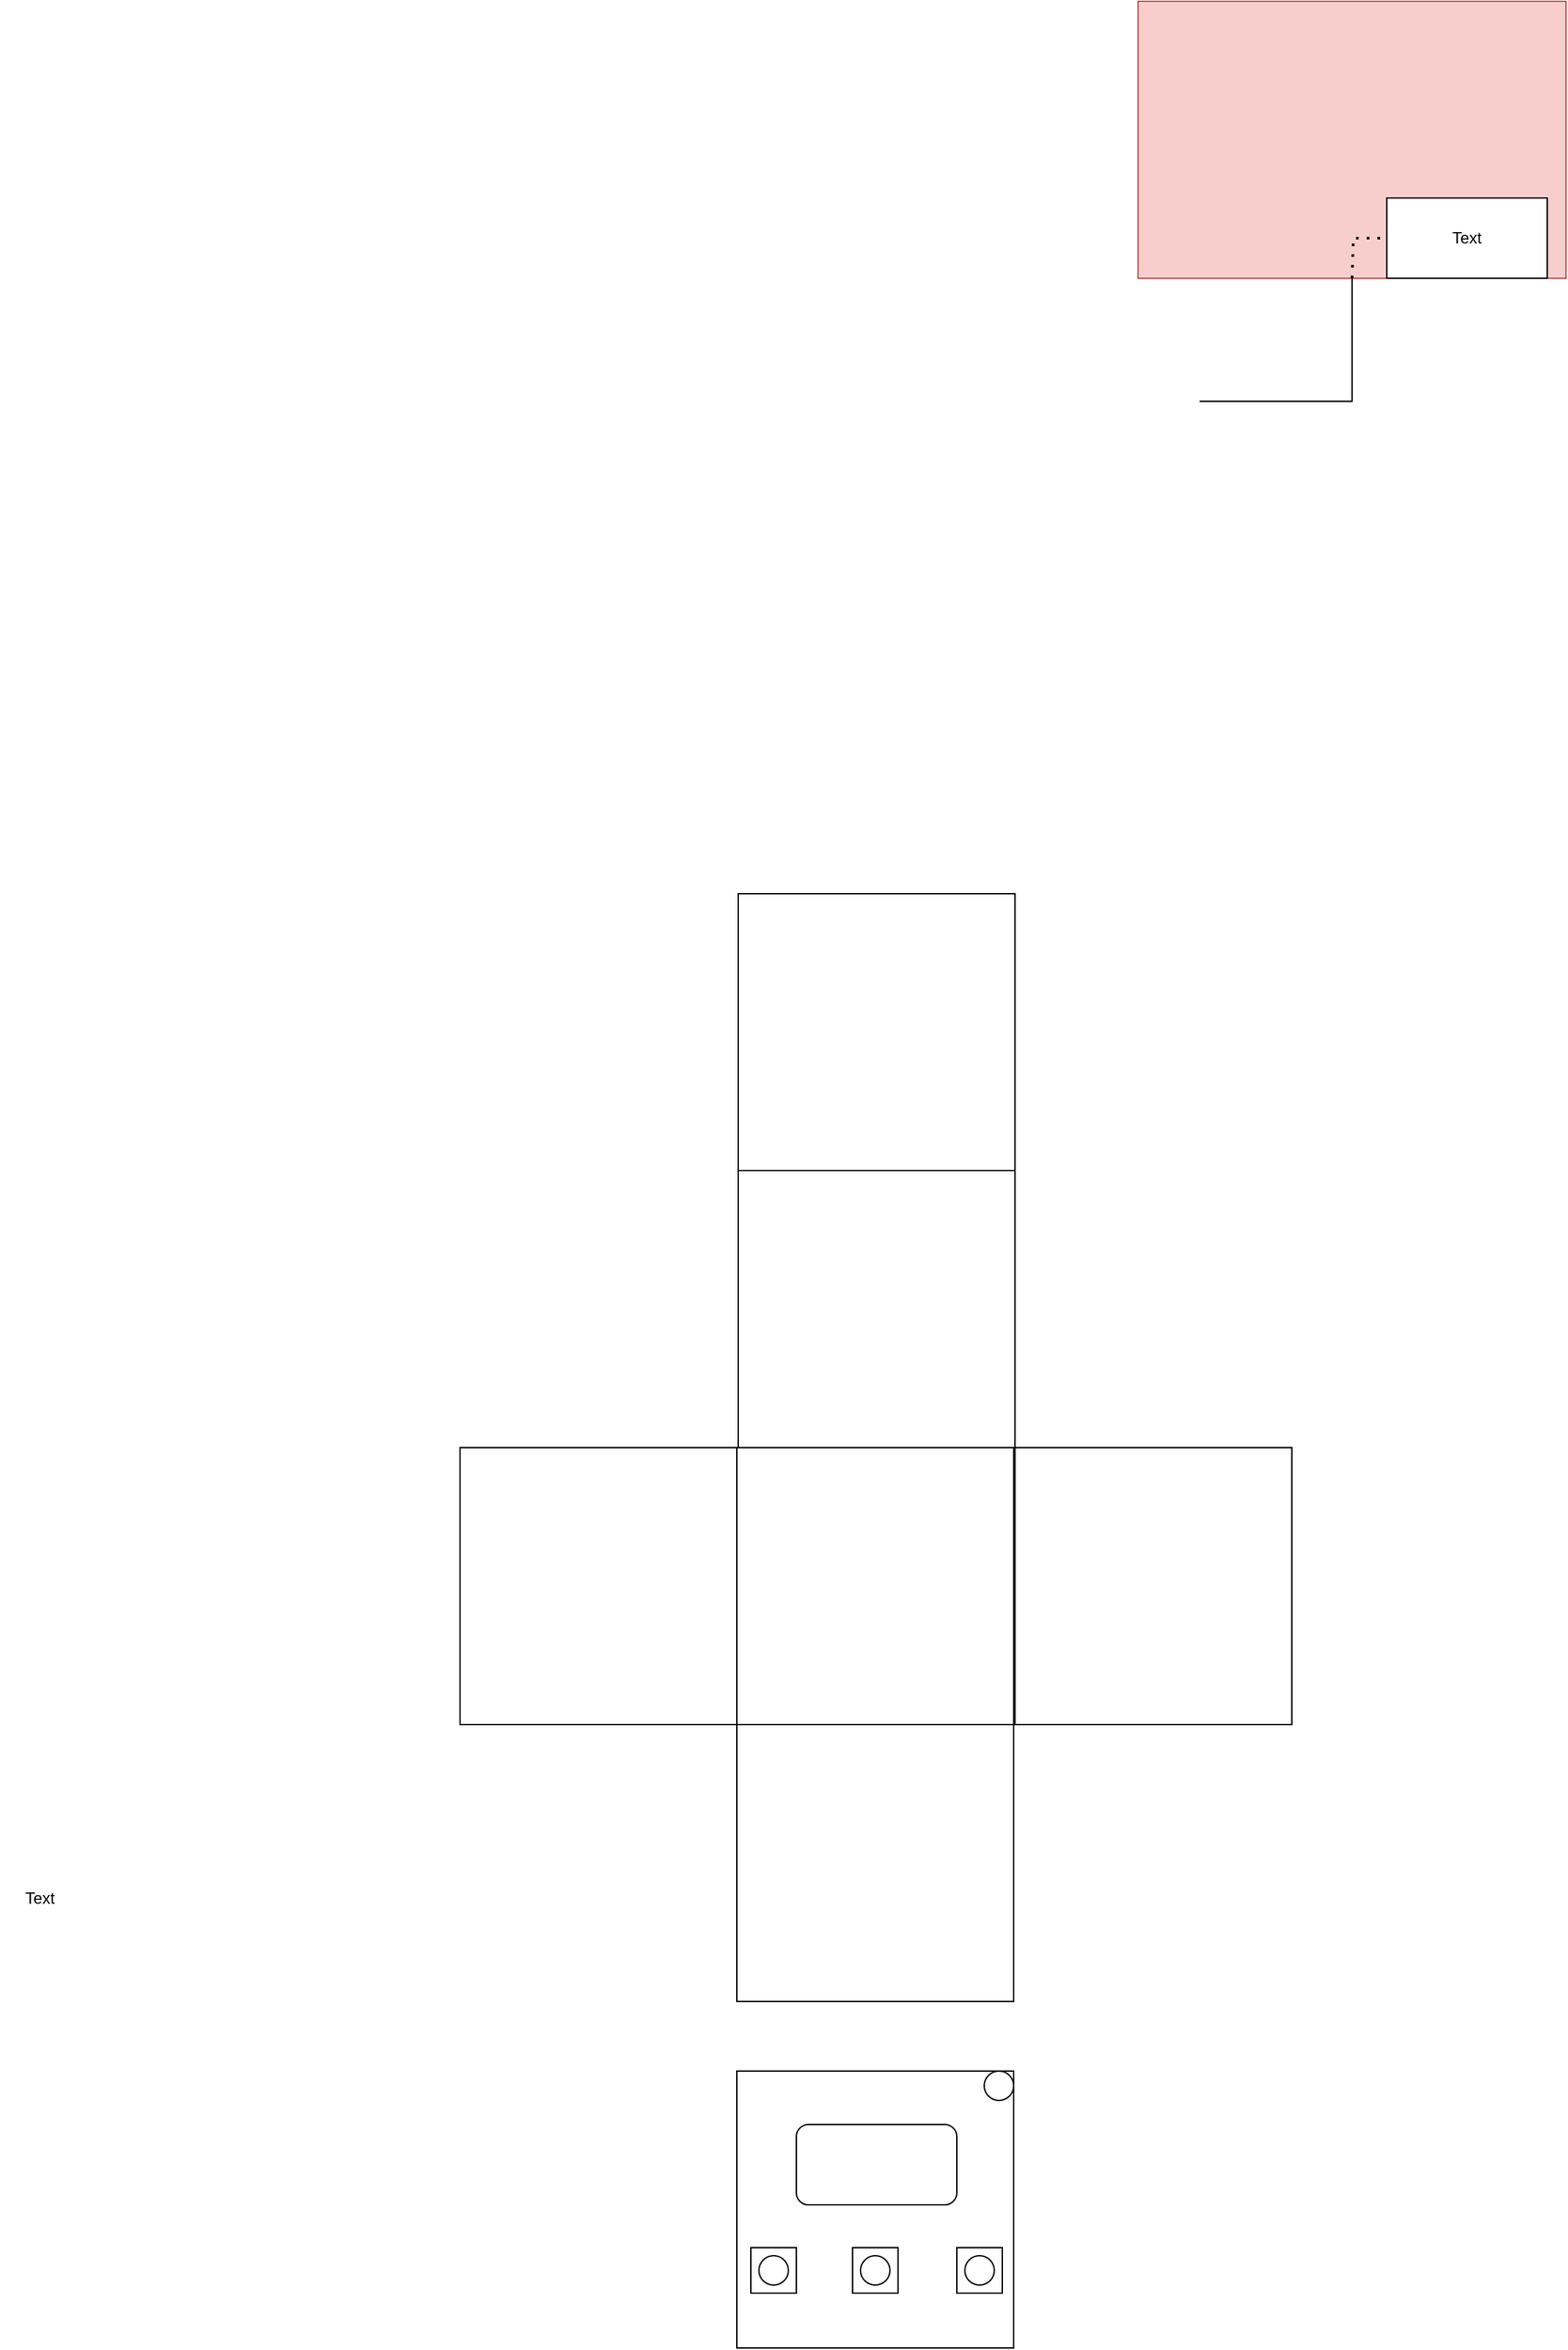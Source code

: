 <mxfile version="20.0.3" type="github">
  <diagram id="prtHgNgQTEPvFCAcTncT" name="Page-1">
    <mxGraphModel dx="3555" dy="1905" grid="1" gridSize="23" guides="1" tooltips="1" connect="1" arrows="1" fold="1" page="1" pageScale="1" pageWidth="827" pageHeight="1169" math="0" shadow="0">
      <root>
        <mxCell id="0" />
        <mxCell id="1" parent="0" />
        <mxCell id="RVmaEzu3Vd1OIIIUfMRE-1" value="" style="rounded=0;whiteSpace=wrap;html=1;fillColor=#f8cecc;strokeColor=#b85450;" vertex="1" parent="1">
          <mxGeometry x="1334" width="320" height="207" as="geometry" />
        </mxCell>
        <mxCell id="RVmaEzu3Vd1OIIIUfMRE-3" value="" style="rounded=0;whiteSpace=wrap;html=1;" vertex="1" parent="1">
          <mxGeometry x="1520" y="147" width="120" height="60" as="geometry" />
        </mxCell>
        <mxCell id="RVmaEzu3Vd1OIIIUfMRE-4" value="" style="endArrow=none;dashed=1;html=1;dashPattern=1 3;strokeWidth=2;rounded=0;entryX=0;entryY=0.5;entryDx=0;entryDy=0;exitX=0.5;exitY=1;exitDx=0;exitDy=0;" edge="1" parent="1" source="RVmaEzu3Vd1OIIIUfMRE-1" target="RVmaEzu3Vd1OIIIUfMRE-3">
          <mxGeometry width="50" height="50" relative="1" as="geometry">
            <mxPoint x="1450" y="334" as="sourcePoint" />
            <mxPoint x="1460" y="184" as="targetPoint" />
            <Array as="points">
              <mxPoint x="1495" y="177" />
            </Array>
          </mxGeometry>
        </mxCell>
        <mxCell id="RVmaEzu3Vd1OIIIUfMRE-5" value="" style="endArrow=none;html=1;rounded=0;entryX=0.5;entryY=1;entryDx=0;entryDy=0;" edge="1" parent="1" target="RVmaEzu3Vd1OIIIUfMRE-1">
          <mxGeometry width="50" height="50" relative="1" as="geometry">
            <mxPoint x="1380" y="299" as="sourcePoint" />
            <mxPoint x="1460" y="234" as="targetPoint" />
            <Array as="points">
              <mxPoint x="1494" y="299" />
            </Array>
          </mxGeometry>
        </mxCell>
        <mxCell id="RVmaEzu3Vd1OIIIUfMRE-6" value="Text" style="text;html=1;strokeColor=none;fillColor=none;align=center;verticalAlign=middle;whiteSpace=wrap;rounded=0;" vertex="1" parent="1">
          <mxGeometry x="1550" y="162" width="60" height="30" as="geometry" />
        </mxCell>
        <mxCell id="RVmaEzu3Vd1OIIIUfMRE-10" value="" style="whiteSpace=wrap;html=1;aspect=fixed;" vertex="1" parent="1">
          <mxGeometry x="1035" y="874" width="207" height="207" as="geometry" />
        </mxCell>
        <mxCell id="RVmaEzu3Vd1OIIIUfMRE-11" value="" style="whiteSpace=wrap;html=1;aspect=fixed;" vertex="1" parent="1">
          <mxGeometry x="1034" y="1081" width="207" height="207" as="geometry" />
        </mxCell>
        <mxCell id="RVmaEzu3Vd1OIIIUfMRE-12" value="" style="whiteSpace=wrap;html=1;aspect=fixed;" vertex="1" parent="1">
          <mxGeometry x="1035" y="667" width="207" height="207" as="geometry" />
        </mxCell>
        <mxCell id="RVmaEzu3Vd1OIIIUfMRE-14" value="" style="whiteSpace=wrap;html=1;aspect=fixed;" vertex="1" parent="1">
          <mxGeometry x="1034" y="1288" width="207" height="207" as="geometry" />
        </mxCell>
        <mxCell id="RVmaEzu3Vd1OIIIUfMRE-15" value="" style="whiteSpace=wrap;html=1;aspect=fixed;" vertex="1" parent="1">
          <mxGeometry x="827" y="1081" width="207" height="207" as="geometry" />
        </mxCell>
        <mxCell id="RVmaEzu3Vd1OIIIUfMRE-16" value="" style="whiteSpace=wrap;html=1;aspect=fixed;gradientColor=#ffffff;" vertex="1" parent="1">
          <mxGeometry x="1242" y="1081" width="207" height="207" as="geometry" />
        </mxCell>
        <mxCell id="RVmaEzu3Vd1OIIIUfMRE-17" value="" style="whiteSpace=wrap;html=1;aspect=fixed;" vertex="1" parent="1">
          <mxGeometry x="1034" y="1547" width="207" height="207" as="geometry" />
        </mxCell>
        <mxCell id="RVmaEzu3Vd1OIIIUfMRE-18" value="" style="rounded=1;whiteSpace=wrap;html=1;gradientColor=#ffffff;" vertex="1" parent="1">
          <mxGeometry x="1078.5" y="1587" width="120" height="60" as="geometry" />
        </mxCell>
        <mxCell id="RVmaEzu3Vd1OIIIUfMRE-19" value="Text" style="text;html=1;strokeColor=none;fillColor=none;align=center;verticalAlign=middle;whiteSpace=wrap;rounded=0;" vertex="1" parent="1">
          <mxGeometry x="483" y="1403" width="60" height="30" as="geometry" />
        </mxCell>
        <mxCell id="RVmaEzu3Vd1OIIIUfMRE-20" value="" style="ellipse;whiteSpace=wrap;html=1;aspect=fixed;gradientColor=#ffffff;" vertex="1" parent="1">
          <mxGeometry x="1219" y="1547" width="22" height="22" as="geometry" />
        </mxCell>
        <mxCell id="RVmaEzu3Vd1OIIIUfMRE-21" value="" style="whiteSpace=wrap;html=1;aspect=fixed;gradientColor=#ffffff;" vertex="1" parent="1">
          <mxGeometry x="1044.5" y="1679" width="34" height="34" as="geometry" />
        </mxCell>
        <mxCell id="RVmaEzu3Vd1OIIIUfMRE-22" value="" style="ellipse;whiteSpace=wrap;html=1;aspect=fixed;gradientColor=#ffffff;" vertex="1" parent="1">
          <mxGeometry x="1050.5" y="1685" width="22" height="22" as="geometry" />
        </mxCell>
        <mxCell id="RVmaEzu3Vd1OIIIUfMRE-23" value="" style="whiteSpace=wrap;html=1;aspect=fixed;gradientColor=#ffffff;" vertex="1" parent="1">
          <mxGeometry x="1120.5" y="1679" width="34" height="34" as="geometry" />
        </mxCell>
        <mxCell id="RVmaEzu3Vd1OIIIUfMRE-24" value="" style="ellipse;whiteSpace=wrap;html=1;aspect=fixed;gradientColor=#ffffff;" vertex="1" parent="1">
          <mxGeometry x="1126.5" y="1685" width="22" height="22" as="geometry" />
        </mxCell>
        <mxCell id="RVmaEzu3Vd1OIIIUfMRE-25" value="" style="whiteSpace=wrap;html=1;aspect=fixed;gradientColor=#ffffff;" vertex="1" parent="1">
          <mxGeometry x="1198.5" y="1679" width="34" height="34" as="geometry" />
        </mxCell>
        <mxCell id="RVmaEzu3Vd1OIIIUfMRE-26" value="" style="ellipse;whiteSpace=wrap;html=1;aspect=fixed;gradientColor=#ffffff;" vertex="1" parent="1">
          <mxGeometry x="1204.5" y="1685" width="22" height="22" as="geometry" />
        </mxCell>
      </root>
    </mxGraphModel>
  </diagram>
</mxfile>
